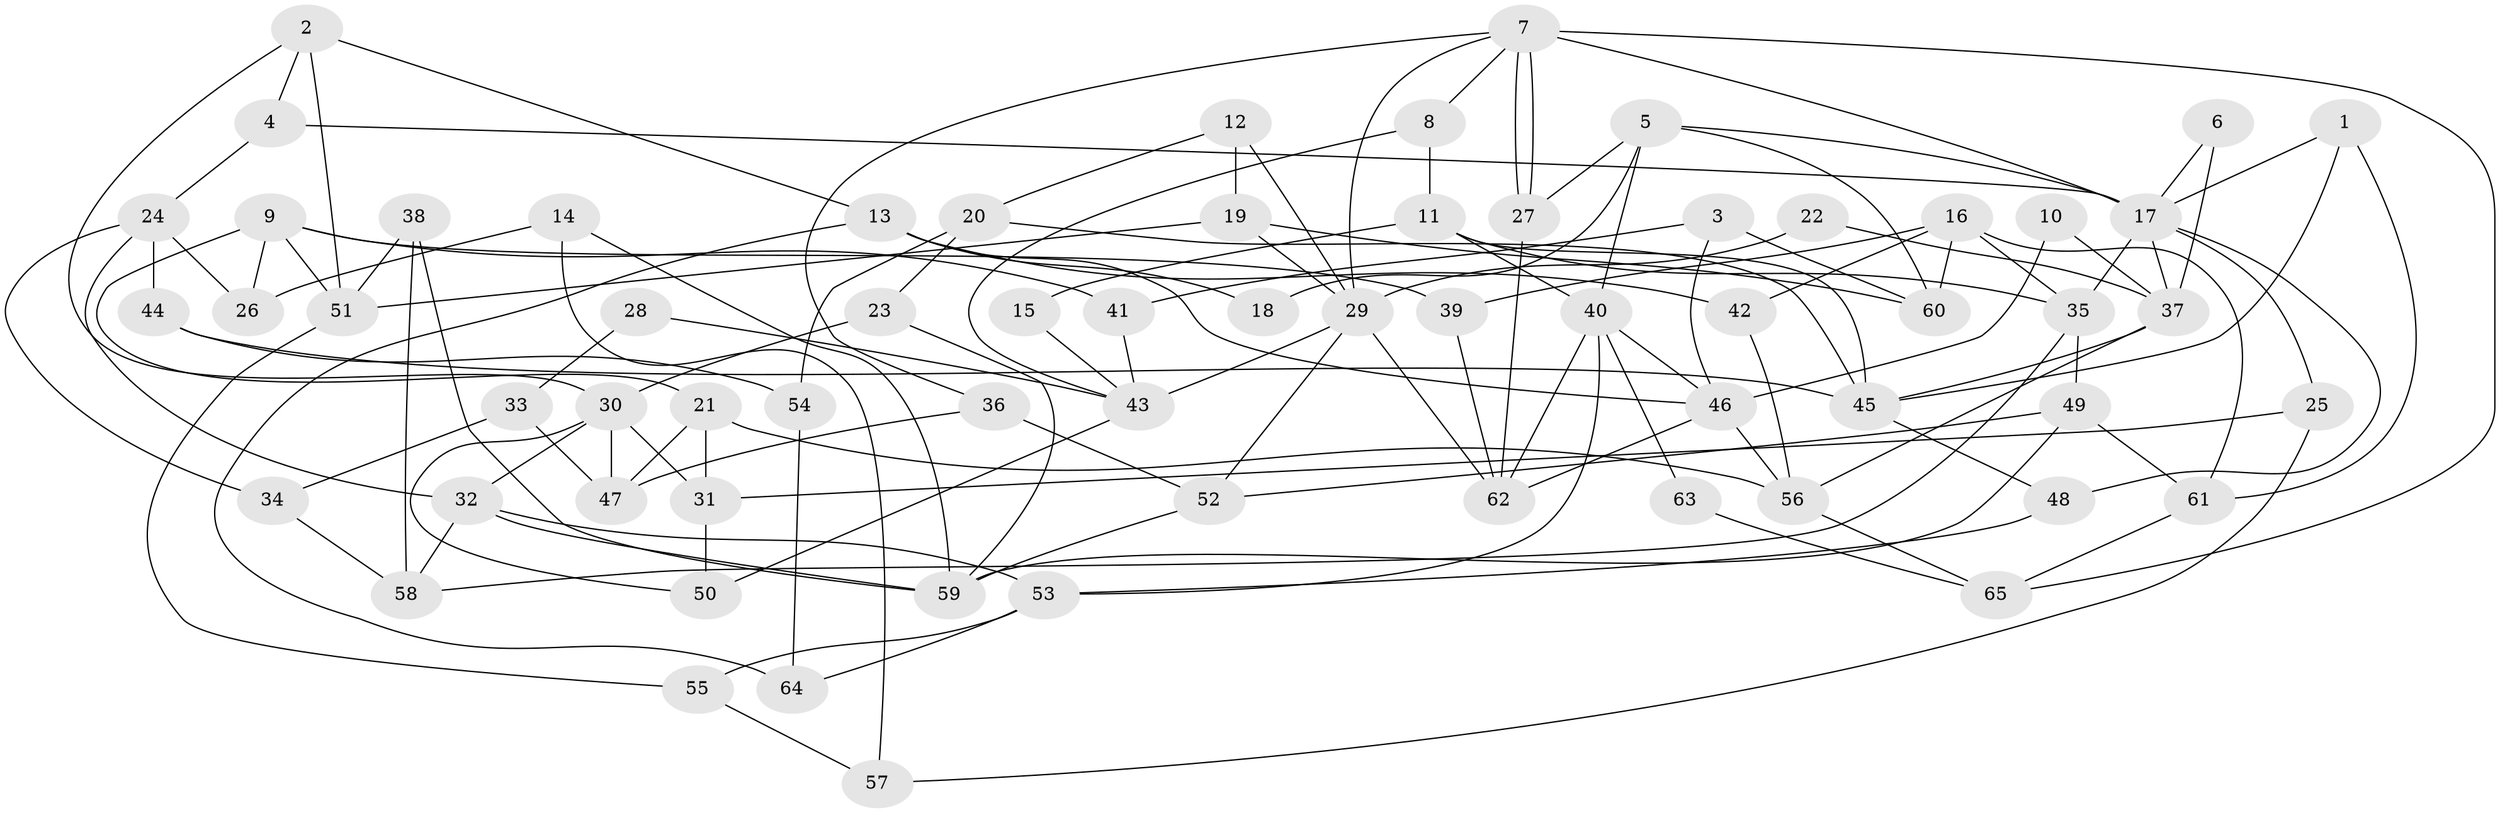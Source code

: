 // coarse degree distribution, {6: 0.21428571428571427, 4: 0.11904761904761904, 3: 0.19047619047619047, 5: 0.14285714285714285, 2: 0.14285714285714285, 8: 0.047619047619047616, 9: 0.07142857142857142, 7: 0.07142857142857142}
// Generated by graph-tools (version 1.1) at 2025/24/03/03/25 07:24:04]
// undirected, 65 vertices, 130 edges
graph export_dot {
graph [start="1"]
  node [color=gray90,style=filled];
  1;
  2;
  3;
  4;
  5;
  6;
  7;
  8;
  9;
  10;
  11;
  12;
  13;
  14;
  15;
  16;
  17;
  18;
  19;
  20;
  21;
  22;
  23;
  24;
  25;
  26;
  27;
  28;
  29;
  30;
  31;
  32;
  33;
  34;
  35;
  36;
  37;
  38;
  39;
  40;
  41;
  42;
  43;
  44;
  45;
  46;
  47;
  48;
  49;
  50;
  51;
  52;
  53;
  54;
  55;
  56;
  57;
  58;
  59;
  60;
  61;
  62;
  63;
  64;
  65;
  1 -- 45;
  1 -- 17;
  1 -- 61;
  2 -- 51;
  2 -- 30;
  2 -- 4;
  2 -- 13;
  3 -- 46;
  3 -- 41;
  3 -- 60;
  4 -- 17;
  4 -- 24;
  5 -- 27;
  5 -- 17;
  5 -- 18;
  5 -- 40;
  5 -- 60;
  6 -- 37;
  6 -- 17;
  7 -- 27;
  7 -- 27;
  7 -- 65;
  7 -- 8;
  7 -- 17;
  7 -- 29;
  7 -- 36;
  8 -- 11;
  8 -- 43;
  9 -- 39;
  9 -- 51;
  9 -- 21;
  9 -- 26;
  9 -- 41;
  10 -- 37;
  10 -- 46;
  11 -- 35;
  11 -- 40;
  11 -- 15;
  11 -- 45;
  12 -- 29;
  12 -- 19;
  12 -- 20;
  13 -- 64;
  13 -- 18;
  13 -- 42;
  13 -- 46;
  14 -- 59;
  14 -- 26;
  14 -- 57;
  15 -- 43;
  16 -- 61;
  16 -- 60;
  16 -- 35;
  16 -- 39;
  16 -- 42;
  17 -- 35;
  17 -- 25;
  17 -- 37;
  17 -- 48;
  19 -- 60;
  19 -- 29;
  19 -- 51;
  20 -- 45;
  20 -- 23;
  20 -- 54;
  21 -- 56;
  21 -- 31;
  21 -- 47;
  22 -- 29;
  22 -- 37;
  23 -- 59;
  23 -- 30;
  24 -- 32;
  24 -- 26;
  24 -- 34;
  24 -- 44;
  25 -- 31;
  25 -- 57;
  27 -- 62;
  28 -- 33;
  28 -- 43;
  29 -- 52;
  29 -- 43;
  29 -- 62;
  30 -- 50;
  30 -- 31;
  30 -- 32;
  30 -- 47;
  31 -- 50;
  32 -- 53;
  32 -- 58;
  32 -- 59;
  33 -- 34;
  33 -- 47;
  34 -- 58;
  35 -- 58;
  35 -- 49;
  36 -- 47;
  36 -- 52;
  37 -- 56;
  37 -- 45;
  38 -- 51;
  38 -- 59;
  38 -- 58;
  39 -- 62;
  40 -- 46;
  40 -- 53;
  40 -- 62;
  40 -- 63;
  41 -- 43;
  42 -- 56;
  43 -- 50;
  44 -- 45;
  44 -- 54;
  45 -- 48;
  46 -- 62;
  46 -- 56;
  48 -- 53;
  49 -- 52;
  49 -- 59;
  49 -- 61;
  51 -- 55;
  52 -- 59;
  53 -- 55;
  53 -- 64;
  54 -- 64;
  55 -- 57;
  56 -- 65;
  61 -- 65;
  63 -- 65;
}
